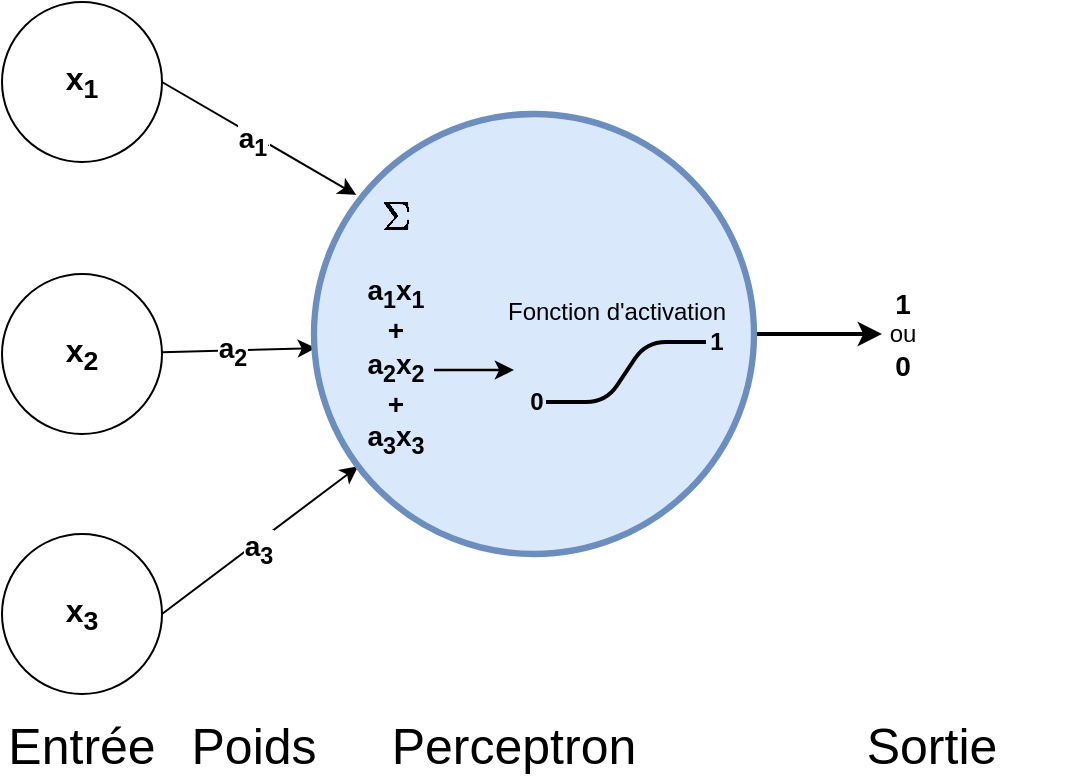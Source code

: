 <mxfile version="26.0.10">
  <diagram name="perceptron" id="kRN_M4UffHJepdv6qK--">
    <mxGraphModel dx="2589" dy="2358" grid="1" gridSize="10" guides="1" tooltips="1" connect="1" arrows="1" fold="1" page="1" pageScale="1" pageWidth="1169" pageHeight="1654" math="1" shadow="0">
      <root>
        <mxCell id="0" />
        <mxCell id="1" parent="0" />
        <mxCell id="JOWYC3g7j5EstyxaiqBf-1" value="x&lt;sub&gt;1&lt;/sub&gt;" style="ellipse;whiteSpace=wrap;html=1;aspect=fixed;fontSize=16;fontStyle=1" vertex="1" parent="1">
          <mxGeometry x="-840" y="-546" width="80" height="80" as="geometry" />
        </mxCell>
        <mxCell id="JOWYC3g7j5EstyxaiqBf-5" value="x&lt;sub&gt;2&lt;/sub&gt;" style="ellipse;whiteSpace=wrap;html=1;aspect=fixed;fontSize=16;fontStyle=1" vertex="1" parent="1">
          <mxGeometry x="-840" y="-410" width="80" height="80" as="geometry" />
        </mxCell>
        <mxCell id="JOWYC3g7j5EstyxaiqBf-6" value="x&lt;sub&gt;3&lt;/sub&gt;" style="ellipse;whiteSpace=wrap;html=1;aspect=fixed;fontSize=16;fontStyle=1" vertex="1" parent="1">
          <mxGeometry x="-840" y="-280" width="80" height="80" as="geometry" />
        </mxCell>
        <mxCell id="JOWYC3g7j5EstyxaiqBf-8" value="" style="endArrow=classic;html=1;rounded=0;entryX=0.096;entryY=0.184;entryDx=0;entryDy=0;entryPerimeter=0;exitX=1;exitY=0.5;exitDx=0;exitDy=0;" edge="1" parent="1" source="JOWYC3g7j5EstyxaiqBf-1" target="JOWYC3g7j5EstyxaiqBf-25">
          <mxGeometry width="50" height="50" relative="1" as="geometry">
            <mxPoint x="-820" y="-470" as="sourcePoint" />
            <mxPoint x="-680" y="-400" as="targetPoint" />
          </mxGeometry>
        </mxCell>
        <mxCell id="JOWYC3g7j5EstyxaiqBf-30" value="x&lt;sub&gt;1&lt;/sub&gt;" style="edgeLabel;html=1;align=center;verticalAlign=middle;resizable=0;points=[];" vertex="1" connectable="0" parent="JOWYC3g7j5EstyxaiqBf-8">
          <mxGeometry x="-0.032" y="1" relative="1" as="geometry">
            <mxPoint as="offset" />
          </mxGeometry>
        </mxCell>
        <mxCell id="JOWYC3g7j5EstyxaiqBf-36" value="a&lt;sub&gt;1&lt;/sub&gt;" style="edgeLabel;html=1;align=center;verticalAlign=middle;resizable=0;points=[];fontSize=14;fontStyle=1" vertex="1" connectable="0" parent="JOWYC3g7j5EstyxaiqBf-8">
          <mxGeometry x="-0.045" y="-2" relative="1" as="geometry">
            <mxPoint as="offset" />
          </mxGeometry>
        </mxCell>
        <mxCell id="JOWYC3g7j5EstyxaiqBf-9" value="" style="endArrow=classic;html=1;rounded=0;fontSize=14;entryX=0.004;entryY=0.532;entryDx=0;entryDy=0;entryPerimeter=0;" edge="1" parent="1" source="JOWYC3g7j5EstyxaiqBf-5" target="JOWYC3g7j5EstyxaiqBf-25">
          <mxGeometry width="50" height="50" relative="1" as="geometry">
            <mxPoint x="-620" y="-242.5" as="sourcePoint" />
            <mxPoint x="-690" y="-364" as="targetPoint" />
          </mxGeometry>
        </mxCell>
        <mxCell id="JOWYC3g7j5EstyxaiqBf-29" value="a&lt;sub&gt;2&lt;/sub&gt;" style="edgeLabel;html=1;align=center;verticalAlign=middle;resizable=0;points=[];fontSize=14;fontStyle=1" vertex="1" connectable="0" parent="JOWYC3g7j5EstyxaiqBf-9">
          <mxGeometry x="-0.108" relative="1" as="geometry">
            <mxPoint as="offset" />
          </mxGeometry>
        </mxCell>
        <mxCell id="JOWYC3g7j5EstyxaiqBf-10" value="" style="endArrow=classic;html=1;rounded=0;exitX=1;exitY=0.5;exitDx=0;exitDy=0;" edge="1" parent="1" source="JOWYC3g7j5EstyxaiqBf-6" target="JOWYC3g7j5EstyxaiqBf-25">
          <mxGeometry width="50" height="50" relative="1" as="geometry">
            <mxPoint x="-610" y="-232.5" as="sourcePoint" />
            <mxPoint x="-730" y="-310" as="targetPoint" />
          </mxGeometry>
        </mxCell>
        <mxCell id="JOWYC3g7j5EstyxaiqBf-31" value="a&lt;sub&gt;3&lt;/sub&gt;" style="edgeLabel;html=1;align=center;verticalAlign=middle;resizable=0;points=[];fontSize=14;fontStyle=1" vertex="1" connectable="0" parent="JOWYC3g7j5EstyxaiqBf-10">
          <mxGeometry x="-0.052" y="-2" relative="1" as="geometry">
            <mxPoint as="offset" />
          </mxGeometry>
        </mxCell>
        <mxCell id="JOWYC3g7j5EstyxaiqBf-20" value="&lt;div align=&quot;center&quot;&gt;&lt;b&gt;&lt;font style=&quot;font-size: 14px;&quot;&gt;1&lt;/font&gt;&lt;/b&gt;&lt;/div&gt;&lt;div align=&quot;center&quot;&gt;&lt;font&gt;ou&lt;/font&gt;&lt;/div&gt;&lt;div align=&quot;center&quot;&gt;&lt;b&gt;&lt;font style=&quot;font-size: 14px;&quot;&gt;0&lt;/font&gt;&lt;/b&gt;&lt;/div&gt;" style="text;html=1;align=center;verticalAlign=middle;resizable=0;points=[];autosize=1;strokeColor=none;fillColor=none;" vertex="1" parent="1">
          <mxGeometry x="-410" y="-410" width="40" height="60" as="geometry" />
        </mxCell>
        <mxCell id="JOWYC3g7j5EstyxaiqBf-19" value="" style="endArrow=classic;html=1;rounded=0;strokeWidth=1.968;exitX=1;exitY=0.5;exitDx=0;exitDy=0;" edge="1" parent="1" source="JOWYC3g7j5EstyxaiqBf-25">
          <mxGeometry width="50" height="50" relative="1" as="geometry">
            <mxPoint x="-441" y="-359.204" as="sourcePoint" />
            <mxPoint x="-400" y="-380" as="targetPoint" />
          </mxGeometry>
        </mxCell>
        <mxCell id="JOWYC3g7j5EstyxaiqBf-25" value="" style="ellipse;whiteSpace=wrap;html=1;aspect=fixed;fillColor=#dae8fc;strokeWidth=3.15;strokeColor=#6c8ebf;" vertex="1" parent="1">
          <mxGeometry x="-684" y="-490" width="220" height="220" as="geometry" />
        </mxCell>
        <mxCell id="JOWYC3g7j5EstyxaiqBf-45" value="Entrée" style="text;html=1;align=center;verticalAlign=middle;whiteSpace=wrap;rounded=0;fontSize=25;" vertex="1" parent="1">
          <mxGeometry x="-830" y="-190" width="60" height="30" as="geometry" />
        </mxCell>
        <mxCell id="JOWYC3g7j5EstyxaiqBf-46" value="Poids" style="text;html=1;align=center;verticalAlign=middle;whiteSpace=wrap;rounded=0;fontSize=25;" vertex="1" parent="1">
          <mxGeometry x="-744" y="-190" width="60" height="30" as="geometry" />
        </mxCell>
        <mxCell id="JOWYC3g7j5EstyxaiqBf-48" value="Perceptron" style="text;html=1;align=center;verticalAlign=middle;whiteSpace=wrap;rounded=0;fontSize=25;" vertex="1" parent="1">
          <mxGeometry x="-659" y="-190" width="150" height="30" as="geometry" />
        </mxCell>
        <mxCell id="JOWYC3g7j5EstyxaiqBf-52" value="Sortie" style="text;html=1;align=center;verticalAlign=middle;whiteSpace=wrap;rounded=0;fontSize=25;" vertex="1" parent="1">
          <mxGeometry x="-450" y="-190" width="150" height="30" as="geometry" />
        </mxCell>
        <mxCell id="JOWYC3g7j5EstyxaiqBf-58" value="" style="group" vertex="1" connectable="0" parent="1">
          <mxGeometry x="-668" y="-466" width="200" height="150" as="geometry" />
        </mxCell>
        <mxCell id="JOWYC3g7j5EstyxaiqBf-14" value="" style="endArrow=classic;html=1;rounded=0;strokeWidth=1.181;" edge="1" parent="JOWYC3g7j5EstyxaiqBf-58">
          <mxGeometry width="50" height="50" relative="1" as="geometry">
            <mxPoint x="44" y="104" as="sourcePoint" />
            <mxPoint x="84" y="104.001" as="targetPoint" />
          </mxGeometry>
        </mxCell>
        <mxCell id="JOWYC3g7j5EstyxaiqBf-42" value="" style="group" vertex="1" connectable="0" parent="JOWYC3g7j5EstyxaiqBf-58">
          <mxGeometry x="70" y="60" width="130" height="75" as="geometry" />
        </mxCell>
        <mxCell id="JOWYC3g7j5EstyxaiqBf-17" value="Fonction d&#39;activation" style="text;html=1;align=center;verticalAlign=middle;resizable=0;points=[];autosize=1;strokeColor=none;fillColor=none;" vertex="1" parent="JOWYC3g7j5EstyxaiqBf-42">
          <mxGeometry width="130" height="30" as="geometry" />
        </mxCell>
        <mxCell id="JOWYC3g7j5EstyxaiqBf-18" value="" style="endArrow=none;html=1;rounded=1;curved=0;strokeWidth=1.968;" edge="1" parent="JOWYC3g7j5EstyxaiqBf-42">
          <mxGeometry width="50" height="50" relative="1" as="geometry">
            <mxPoint x="30" y="60" as="sourcePoint" />
            <mxPoint x="110" y="30" as="targetPoint" />
            <Array as="points">
              <mxPoint x="60" y="60" />
              <mxPoint x="80" y="30" />
            </Array>
          </mxGeometry>
        </mxCell>
        <mxCell id="JOWYC3g7j5EstyxaiqBf-21" value="1" style="text;html=1;align=center;verticalAlign=middle;resizable=0;points=[];autosize=1;strokeColor=none;fillColor=none;fontStyle=1" vertex="1" parent="JOWYC3g7j5EstyxaiqBf-42">
          <mxGeometry x="100" y="15" width="30" height="30" as="geometry" />
        </mxCell>
        <mxCell id="JOWYC3g7j5EstyxaiqBf-23" value="0" style="text;html=1;align=center;verticalAlign=middle;resizable=0;points=[];autosize=1;strokeColor=none;fillColor=none;fontStyle=1" vertex="1" parent="JOWYC3g7j5EstyxaiqBf-42">
          <mxGeometry x="10" y="45" width="30" height="30" as="geometry" />
        </mxCell>
        <mxCell id="JOWYC3g7j5EstyxaiqBf-56" value="&lt;div&gt;&lt;b&gt;&lt;font style=&quot;font-size: 17px;&quot;&gt;$$\Sigma$$&lt;/font&gt;&lt;/b&gt;&lt;/div&gt;&lt;div&gt;&lt;b&gt;&lt;font style=&quot;font-size: 14px;&quot;&gt;a&lt;sub&gt;1&lt;/sub&gt;&lt;/font&gt;&lt;/b&gt;&lt;b&gt;&lt;font style=&quot;font-size: 14px;&quot;&gt;x&lt;sub&gt;1&lt;/sub&gt;&lt;/font&gt;&lt;/b&gt;&lt;/div&gt;&lt;div&gt;&lt;b&gt;&lt;font style=&quot;font-size: 14px;&quot;&gt;+&lt;/font&gt;&lt;/b&gt;&lt;/div&gt;&lt;div&gt;&lt;b&gt;&lt;font style=&quot;font-size: 14px;&quot;&gt;a&lt;sub&gt;2&lt;/sub&gt;&lt;/font&gt;&lt;/b&gt;&lt;b&gt;&lt;font style=&quot;font-size: 14px;&quot;&gt;x&lt;sub&gt;2&lt;/sub&gt;&lt;/font&gt;&lt;/b&gt;&lt;/div&gt;&lt;div&gt;&lt;b&gt;&lt;font style=&quot;font-size: 14px;&quot;&gt;+&lt;/font&gt;&lt;/b&gt;&lt;/div&gt;&lt;div&gt;&lt;b&gt;&lt;font style=&quot;font-size: 14px;&quot;&gt;a&lt;sub&gt;3&lt;/sub&gt;x&lt;sub&gt;3&lt;/sub&gt;&lt;/font&gt;&lt;/b&gt;&lt;/div&gt;" style="rounded=0;whiteSpace=wrap;html=1;verticalAlign=middle;strokeColor=none;fillColor=none;" vertex="1" parent="JOWYC3g7j5EstyxaiqBf-58">
          <mxGeometry width="50" height="150" as="geometry" />
        </mxCell>
      </root>
    </mxGraphModel>
  </diagram>
</mxfile>
